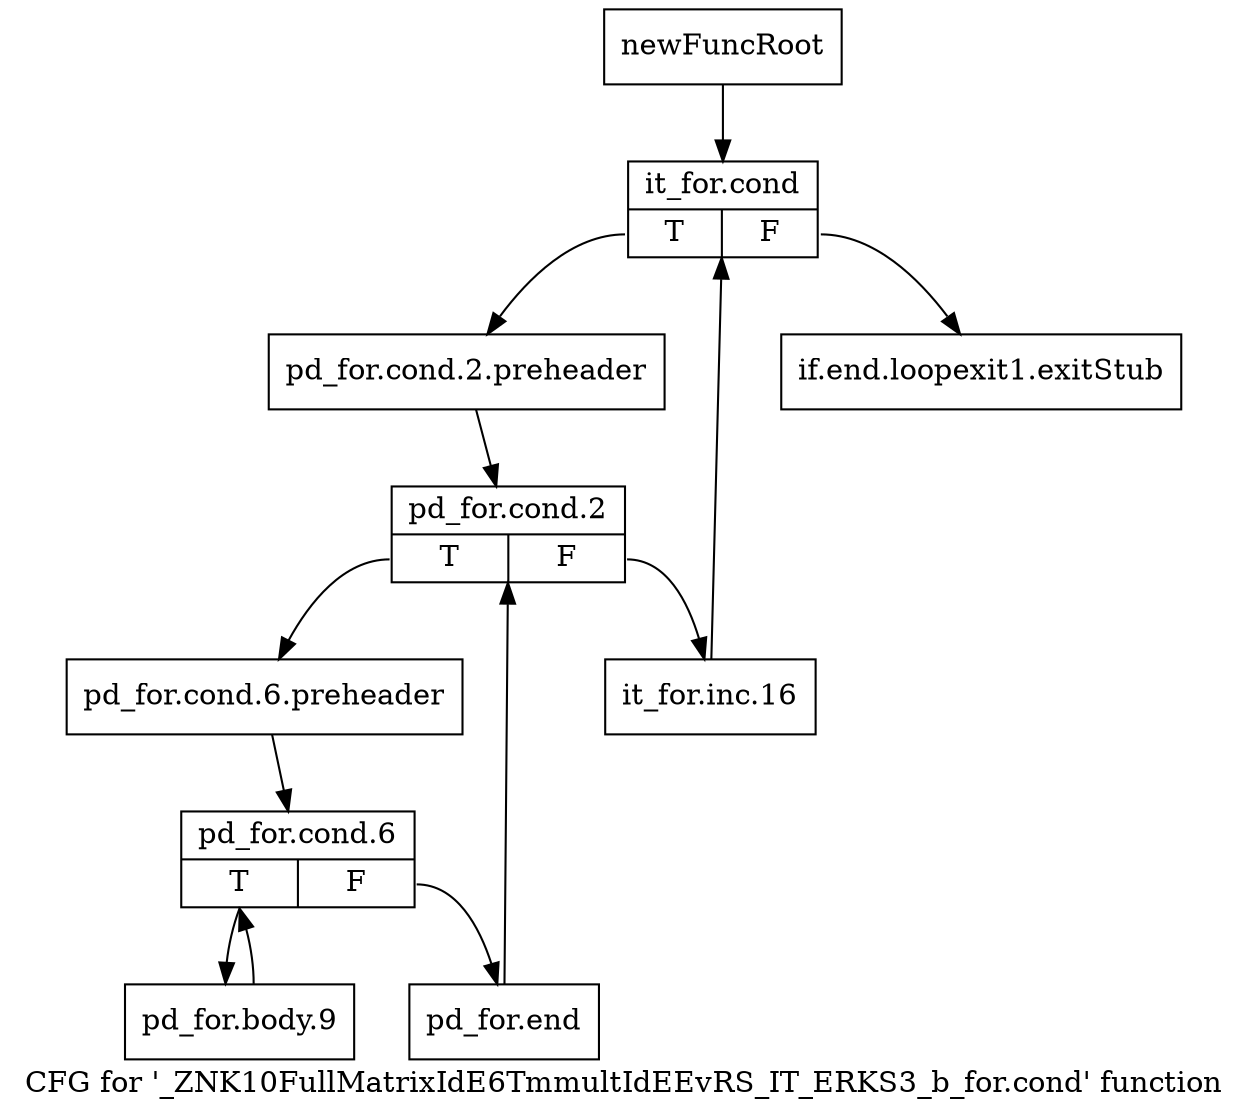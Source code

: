 digraph "CFG for '_ZNK10FullMatrixIdE6TmmultIdEEvRS_IT_ERKS3_b_for.cond' function" {
	label="CFG for '_ZNK10FullMatrixIdE6TmmultIdEEvRS_IT_ERKS3_b_for.cond' function";

	Node0x92ac010 [shape=record,label="{newFuncRoot}"];
	Node0x92ac010 -> Node0x92ac490;
	Node0x92ac440 [shape=record,label="{if.end.loopexit1.exitStub}"];
	Node0x92ac490 [shape=record,label="{it_for.cond|{<s0>T|<s1>F}}"];
	Node0x92ac490:s0 -> Node0x92ac4e0;
	Node0x92ac490:s1 -> Node0x92ac440;
	Node0x92ac4e0 [shape=record,label="{pd_for.cond.2.preheader}"];
	Node0x92ac4e0 -> Node0x92ac530;
	Node0x92ac530 [shape=record,label="{pd_for.cond.2|{<s0>T|<s1>F}}"];
	Node0x92ac530:s0 -> Node0x92ac5d0;
	Node0x92ac530:s1 -> Node0x92ac580;
	Node0x92ac580 [shape=record,label="{it_for.inc.16}"];
	Node0x92ac580 -> Node0x92ac490;
	Node0x92ac5d0 [shape=record,label="{pd_for.cond.6.preheader}"];
	Node0x92ac5d0 -> Node0x92ac620;
	Node0x92ac620 [shape=record,label="{pd_for.cond.6|{<s0>T|<s1>F}}"];
	Node0x92ac620:s0 -> Node0x92ac6c0;
	Node0x92ac620:s1 -> Node0x92ac670;
	Node0x92ac670 [shape=record,label="{pd_for.end}"];
	Node0x92ac670 -> Node0x92ac530;
	Node0x92ac6c0 [shape=record,label="{pd_for.body.9}"];
	Node0x92ac6c0 -> Node0x92ac620;
}
